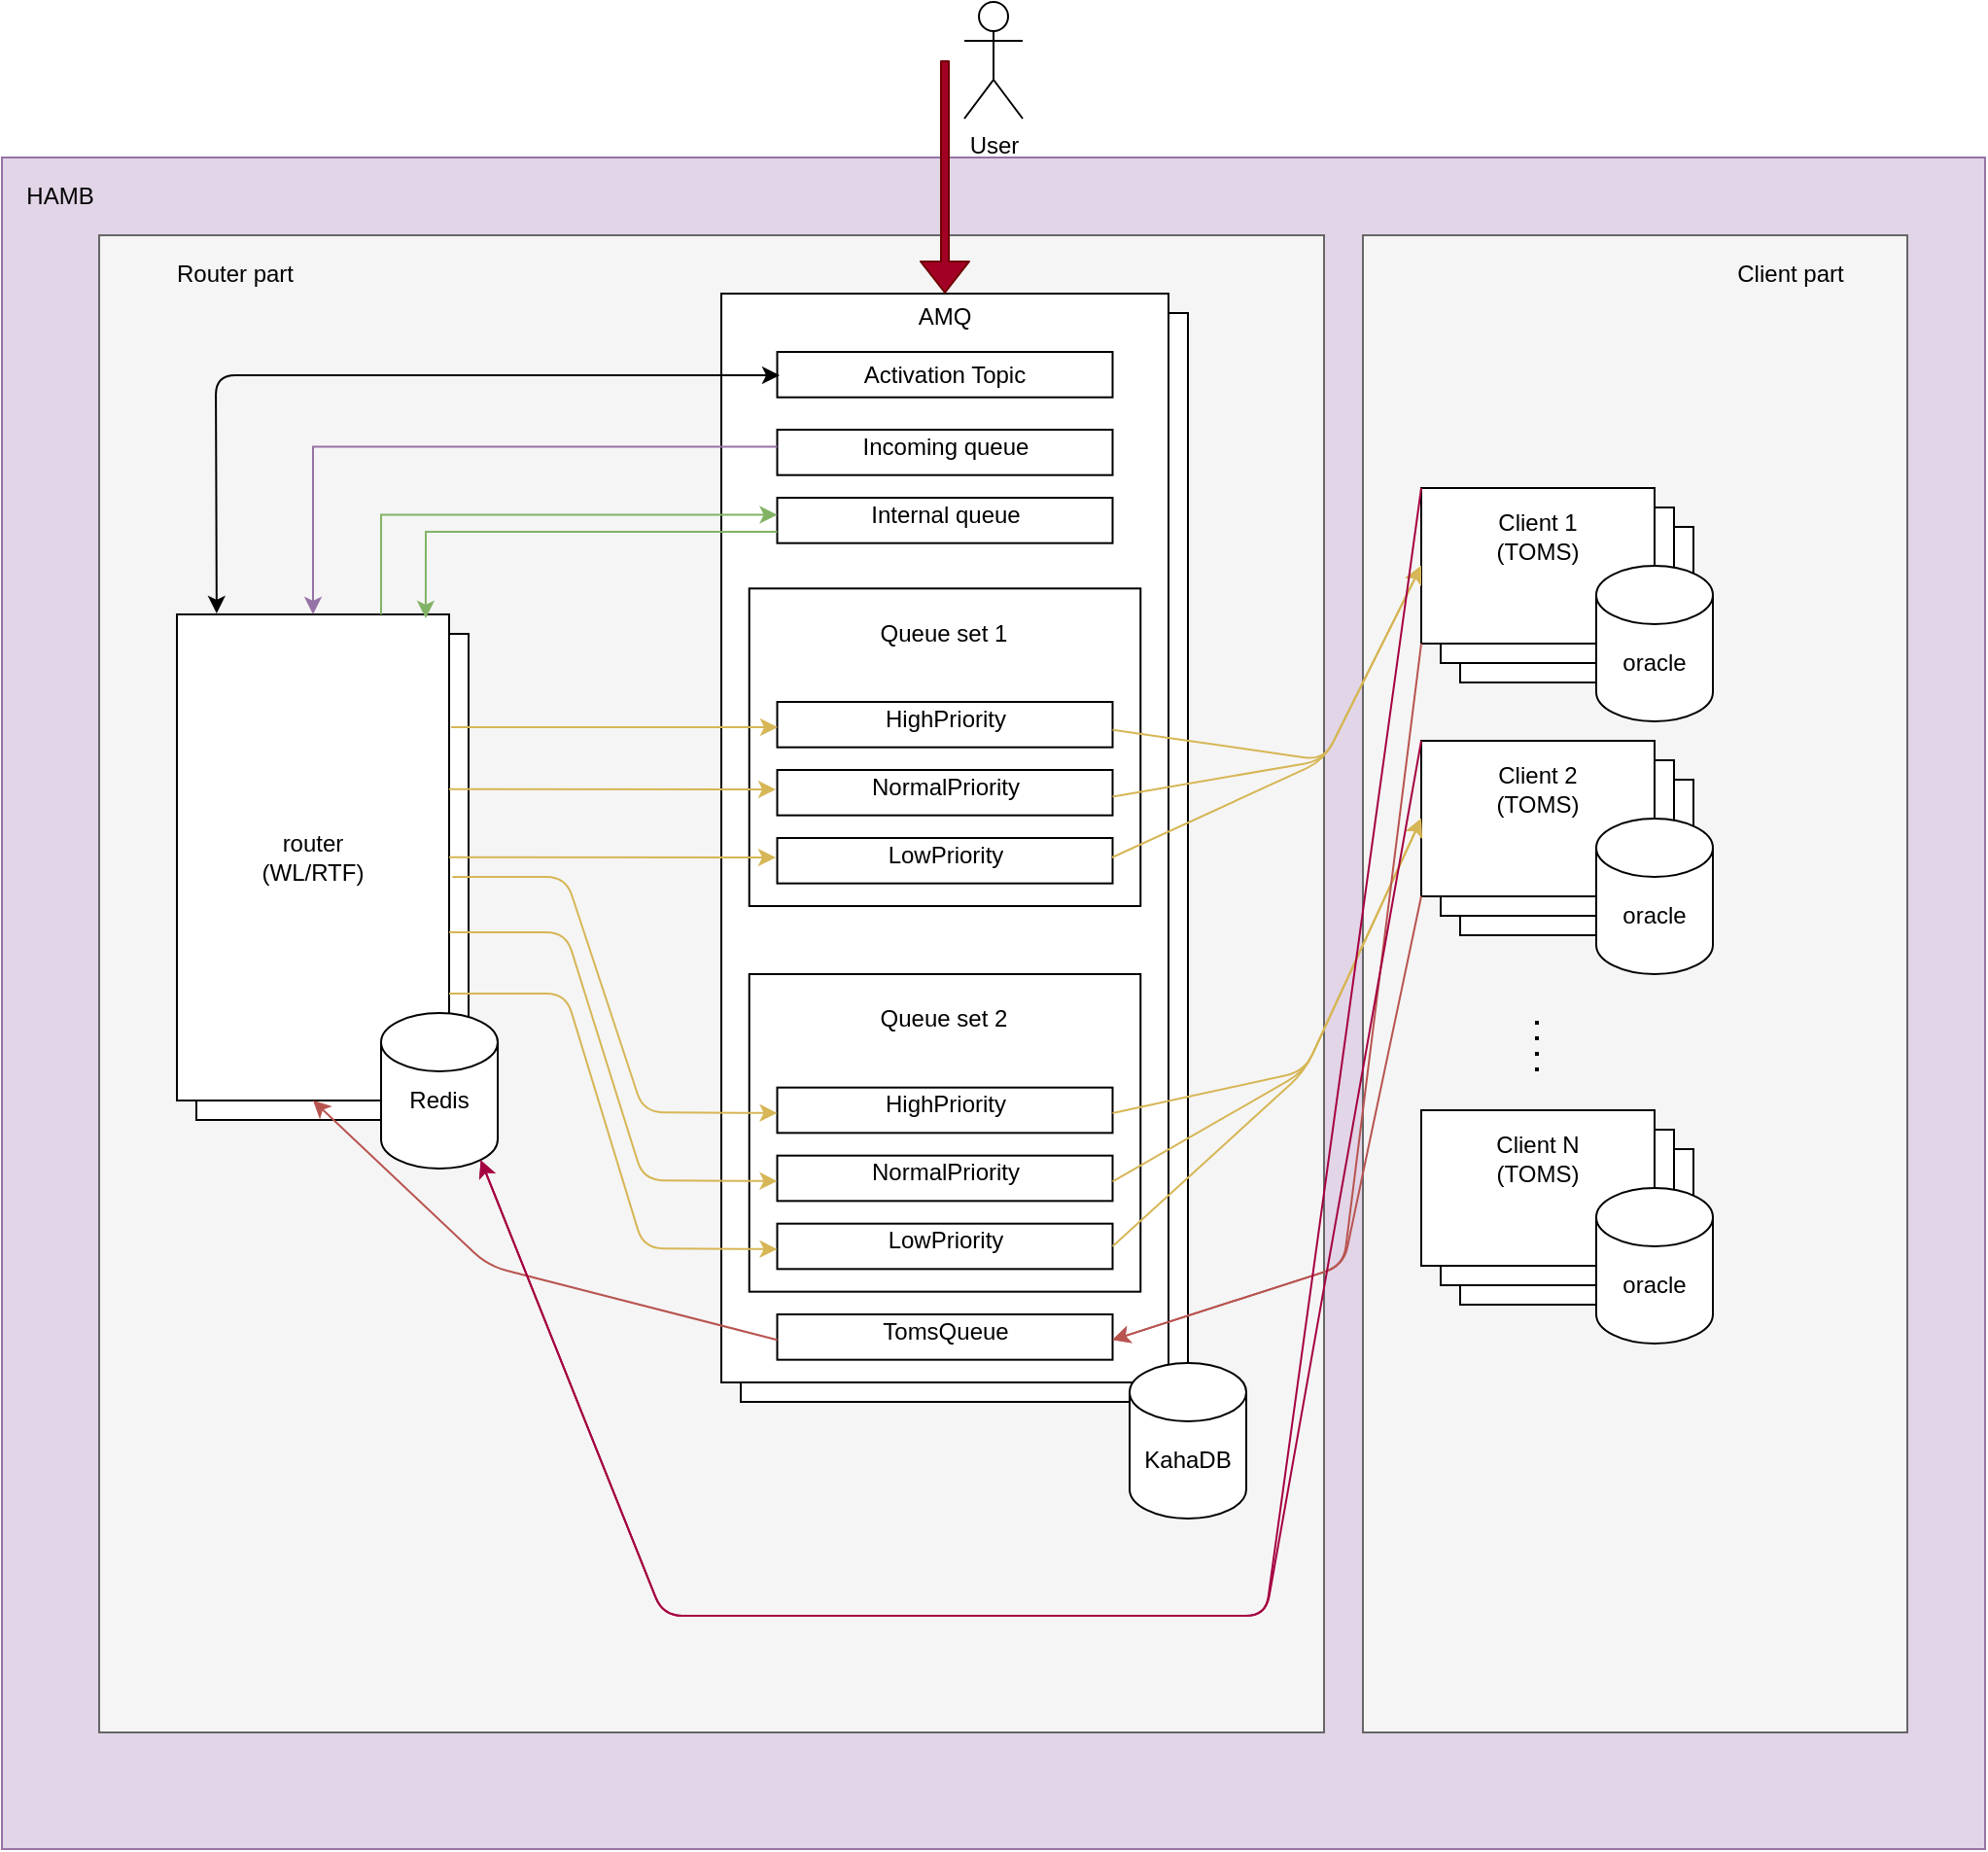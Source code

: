 <mxfile version="14.6.2" type="github">
  <diagram id="Q_fjoBFaL5rdG_AZnMPl" name="Page-1">
    <mxGraphModel dx="3302" dy="2035" grid="1" gridSize="10" guides="1" tooltips="1" connect="1" arrows="1" fold="1" page="1" pageScale="1" pageWidth="850" pageHeight="1100" math="0" shadow="0">
      <root>
        <mxCell id="0" />
        <mxCell id="1" parent="0" />
        <mxCell id="MbN7ViTrVdvOSA4xIN7R-123" value="" style="rounded=0;whiteSpace=wrap;html=1;fillColor=#e1d5e7;strokeColor=#9673a6;" vertex="1" parent="1">
          <mxGeometry x="-50" y="10" width="1020" height="870" as="geometry" />
        </mxCell>
        <mxCell id="MbN7ViTrVdvOSA4xIN7R-129" value="" style="rounded=0;whiteSpace=wrap;html=1;fillColor=#f5f5f5;strokeColor=#666666;fontColor=#333333;" vertex="1" parent="1">
          <mxGeometry x="650" y="50" width="280" height="770" as="geometry" />
        </mxCell>
        <mxCell id="MbN7ViTrVdvOSA4xIN7R-127" value="" style="rounded=0;whiteSpace=wrap;html=1;fillColor=#f5f5f5;strokeColor=#666666;fontColor=#333333;" vertex="1" parent="1">
          <mxGeometry y="50" width="630" height="770" as="geometry" />
        </mxCell>
        <mxCell id="MbN7ViTrVdvOSA4xIN7R-80" value="" style="rounded=0;whiteSpace=wrap;html=1;" vertex="1" parent="1">
          <mxGeometry x="50" y="255" width="140" height="250" as="geometry" />
        </mxCell>
        <mxCell id="MbN7ViTrVdvOSA4xIN7R-52" value="" style="group;fillColor=#a20025;strokeColor=#6F0000;fontColor=#ffffff;" vertex="1" connectable="0" parent="1">
          <mxGeometry x="330" y="90" width="230" height="560" as="geometry" />
        </mxCell>
        <mxCell id="MbN7ViTrVdvOSA4xIN7R-53" value="" style="rounded=0;whiteSpace=wrap;html=1;" vertex="1" parent="MbN7ViTrVdvOSA4xIN7R-52">
          <mxGeometry width="230" height="560" as="geometry" />
        </mxCell>
        <mxCell id="MbN7ViTrVdvOSA4xIN7R-54" value="" style="rounded=0;whiteSpace=wrap;html=1;" vertex="1" parent="MbN7ViTrVdvOSA4xIN7R-52">
          <mxGeometry x="14.375" y="350" width="201.25" height="163.333" as="geometry" />
        </mxCell>
        <mxCell id="MbN7ViTrVdvOSA4xIN7R-55" value="AMQ" style="text;html=1;strokeColor=none;fillColor=none;align=center;verticalAlign=middle;whiteSpace=wrap;rounded=0;" vertex="1" parent="MbN7ViTrVdvOSA4xIN7R-52">
          <mxGeometry x="86.25" y="20.003" width="57.5" height="23.333" as="geometry" />
        </mxCell>
        <mxCell id="MbN7ViTrVdvOSA4xIN7R-56" value="" style="rounded=0;whiteSpace=wrap;html=1;" vertex="1" parent="MbN7ViTrVdvOSA4xIN7R-52">
          <mxGeometry x="28.75" y="408.333" width="172.5" height="23.333" as="geometry" />
        </mxCell>
        <mxCell id="MbN7ViTrVdvOSA4xIN7R-57" value="HighPriority" style="text;html=1;strokeColor=none;fillColor=none;align=center;verticalAlign=middle;whiteSpace=wrap;rounded=0;" vertex="1" parent="MbN7ViTrVdvOSA4xIN7R-52">
          <mxGeometry x="28.75" y="408.333" width="172.5" height="17.5" as="geometry" />
        </mxCell>
        <mxCell id="MbN7ViTrVdvOSA4xIN7R-58" value="&lt;span style=&quot;color: rgba(0 , 0 , 0 , 0) ; font-family: monospace ; font-size: 0px&quot;&gt;%3CmxGraphModel%3E%3Croot%3E%3CmxCell%20id%3D%220%22%2F%3E%3CmxCell%20id%3D%221%22%20parent%3D%220%22%2F%3E%3CmxCell%20id%3D%222%22%20value%3D%22%22%20style%3D%22rounded%3D0%3BwhiteSpace%3Dwrap%3Bhtml%3D1%3B%22%20vertex%3D%221%22%20parent%3D%221%22%3E%3CmxGeometry%20x%3D%22530%22%20y%3D%22550%22%20width%3D%22120%22%20height%3D%2220%22%20as%3D%22geometry%22%2F%3E%3C%2FmxCell%3E%3CmxCell%20id%3D%223%22%20value%3D%22HighPriority%22%20style%3D%22text%3Bhtml%3D1%3BstrokeColor%3Dnone%3BfillColor%3Dnone%3Balign%3Dcenter%3BverticalAlign%3Dmiddle%3BwhiteSpace%3Dwrap%3Brounded%3D0%3B%22%20vertex%3D%221%22%20parent%3D%221%22%3E%3CmxGeometry%20x%3D%22530%22%20y%3D%22550%22%20width%3D%22120%22%20height%3D%2215%22%20as%3D%22geometry%22%2F%3E%3C%2FmxCell%3E%3C%2Froot%3E%3C%2FmxGraphModel%3E&lt;/span&gt;" style="rounded=0;whiteSpace=wrap;html=1;" vertex="1" parent="MbN7ViTrVdvOSA4xIN7R-52">
          <mxGeometry x="28.75" y="443.333" width="172.5" height="23.333" as="geometry" />
        </mxCell>
        <mxCell id="MbN7ViTrVdvOSA4xIN7R-59" value="NormalPriority" style="text;html=1;strokeColor=none;fillColor=none;align=center;verticalAlign=middle;whiteSpace=wrap;rounded=0;" vertex="1" parent="MbN7ViTrVdvOSA4xIN7R-52">
          <mxGeometry x="28.75" y="443.333" width="172.5" height="17.5" as="geometry" />
        </mxCell>
        <mxCell id="MbN7ViTrVdvOSA4xIN7R-60" value="&lt;span style=&quot;color: rgba(0 , 0 , 0 , 0) ; font-family: monospace ; font-size: 0px&quot;&gt;%3CmxGraphModel%3E%3Croot%3E%3CmxCell%20id%3D%220%22%2F%3E%3CmxCell%20id%3D%221%22%20parent%3D%220%22%2F%3E%3CmxCell%20id%3D%222%22%20value%3D%22%22%20style%3D%22rounded%3D0%3BwhiteSpace%3Dwrap%3Bhtml%3D1%3B%22%20vertex%3D%221%22%20parent%3D%221%22%3E%3CmxGeometry%20x%3D%22530%22%20y%3D%22550%22%20width%3D%22120%22%20height%3D%2220%22%20as%3D%22geometry%22%2F%3E%3C%2FmxCell%3E%3CmxCell%20id%3D%223%22%20value%3D%22HighPriority%22%20style%3D%22text%3Bhtml%3D1%3BstrokeColor%3Dnone%3BfillColor%3Dnone%3Balign%3Dcenter%3BverticalAlign%3Dmiddle%3BwhiteSpace%3Dwrap%3Brounded%3D0%3B%22%20vertex%3D%221%22%20parent%3D%221%22%3E%3CmxGeometry%20x%3D%22530%22%20y%3D%22550%22%20width%3D%22120%22%20height%3D%2215%22%20as%3D%22geometry%22%2F%3E%3C%2FmxCell%3E%3C%2Froot%3E%3C%2FmxGraphModel%3E&lt;/span&gt;" style="rounded=0;whiteSpace=wrap;html=1;" vertex="1" parent="MbN7ViTrVdvOSA4xIN7R-52">
          <mxGeometry x="28.75" y="478.333" width="172.5" height="23.333" as="geometry" />
        </mxCell>
        <mxCell id="MbN7ViTrVdvOSA4xIN7R-61" value="LowPriority" style="text;html=1;strokeColor=none;fillColor=none;align=center;verticalAlign=middle;whiteSpace=wrap;rounded=0;" vertex="1" parent="MbN7ViTrVdvOSA4xIN7R-52">
          <mxGeometry x="28.75" y="478.333" width="172.5" height="17.5" as="geometry" />
        </mxCell>
        <mxCell id="MbN7ViTrVdvOSA4xIN7R-62" value="Queue set 1" style="text;html=1;strokeColor=none;fillColor=none;align=center;verticalAlign=middle;whiteSpace=wrap;rounded=0;" vertex="1" parent="MbN7ViTrVdvOSA4xIN7R-52">
          <mxGeometry x="50.312" y="361.667" width="129.375" height="23.333" as="geometry" />
        </mxCell>
        <mxCell id="MbN7ViTrVdvOSA4xIN7R-63" value="" style="rounded=0;whiteSpace=wrap;html=1;" vertex="1" parent="MbN7ViTrVdvOSA4xIN7R-52">
          <mxGeometry x="14.375" y="151.667" width="201.25" height="163.333" as="geometry" />
        </mxCell>
        <mxCell id="MbN7ViTrVdvOSA4xIN7R-64" value="" style="rounded=0;whiteSpace=wrap;html=1;" vertex="1" parent="MbN7ViTrVdvOSA4xIN7R-52">
          <mxGeometry x="28.75" y="210" width="172.5" height="23.333" as="geometry" />
        </mxCell>
        <mxCell id="MbN7ViTrVdvOSA4xIN7R-65" value="HighPriority" style="text;html=1;strokeColor=none;fillColor=none;align=center;verticalAlign=middle;whiteSpace=wrap;rounded=0;" vertex="1" parent="MbN7ViTrVdvOSA4xIN7R-52">
          <mxGeometry x="28.75" y="210" width="172.5" height="17.5" as="geometry" />
        </mxCell>
        <mxCell id="MbN7ViTrVdvOSA4xIN7R-66" value="&lt;span style=&quot;color: rgba(0 , 0 , 0 , 0) ; font-family: monospace ; font-size: 0px&quot;&gt;%3CmxGraphModel%3E%3Croot%3E%3CmxCell%20id%3D%220%22%2F%3E%3CmxCell%20id%3D%221%22%20parent%3D%220%22%2F%3E%3CmxCell%20id%3D%222%22%20value%3D%22%22%20style%3D%22rounded%3D0%3BwhiteSpace%3Dwrap%3Bhtml%3D1%3B%22%20vertex%3D%221%22%20parent%3D%221%22%3E%3CmxGeometry%20x%3D%22530%22%20y%3D%22550%22%20width%3D%22120%22%20height%3D%2220%22%20as%3D%22geometry%22%2F%3E%3C%2FmxCell%3E%3CmxCell%20id%3D%223%22%20value%3D%22HighPriority%22%20style%3D%22text%3Bhtml%3D1%3BstrokeColor%3Dnone%3BfillColor%3Dnone%3Balign%3Dcenter%3BverticalAlign%3Dmiddle%3BwhiteSpace%3Dwrap%3Brounded%3D0%3B%22%20vertex%3D%221%22%20parent%3D%221%22%3E%3CmxGeometry%20x%3D%22530%22%20y%3D%22550%22%20width%3D%22120%22%20height%3D%2215%22%20as%3D%22geometry%22%2F%3E%3C%2FmxCell%3E%3C%2Froot%3E%3C%2FmxGraphModel%3E&lt;/span&gt;" style="rounded=0;whiteSpace=wrap;html=1;" vertex="1" parent="MbN7ViTrVdvOSA4xIN7R-52">
          <mxGeometry x="28.75" y="245.0" width="172.5" height="23.333" as="geometry" />
        </mxCell>
        <mxCell id="MbN7ViTrVdvOSA4xIN7R-67" value="NormalPriority" style="text;html=1;strokeColor=none;fillColor=none;align=center;verticalAlign=middle;whiteSpace=wrap;rounded=0;" vertex="1" parent="MbN7ViTrVdvOSA4xIN7R-52">
          <mxGeometry x="28.75" y="245.0" width="172.5" height="17.5" as="geometry" />
        </mxCell>
        <mxCell id="MbN7ViTrVdvOSA4xIN7R-68" value="&lt;span style=&quot;color: rgba(0 , 0 , 0 , 0) ; font-family: monospace ; font-size: 0px&quot;&gt;%3CmxGraphModel%3E%3Croot%3E%3CmxCell%20id%3D%220%22%2F%3E%3CmxCell%20id%3D%221%22%20parent%3D%220%22%2F%3E%3CmxCell%20id%3D%222%22%20value%3D%22%22%20style%3D%22rounded%3D0%3BwhiteSpace%3Dwrap%3Bhtml%3D1%3B%22%20vertex%3D%221%22%20parent%3D%221%22%3E%3CmxGeometry%20x%3D%22530%22%20y%3D%22550%22%20width%3D%22120%22%20height%3D%2220%22%20as%3D%22geometry%22%2F%3E%3C%2FmxCell%3E%3CmxCell%20id%3D%223%22%20value%3D%22HighPriority%22%20style%3D%22text%3Bhtml%3D1%3BstrokeColor%3Dnone%3BfillColor%3Dnone%3Balign%3Dcenter%3BverticalAlign%3Dmiddle%3BwhiteSpace%3Dwrap%3Brounded%3D0%3B%22%20vertex%3D%221%22%20parent%3D%221%22%3E%3CmxGeometry%20x%3D%22530%22%20y%3D%22550%22%20width%3D%22120%22%20height%3D%2215%22%20as%3D%22geometry%22%2F%3E%3C%2FmxCell%3E%3C%2Froot%3E%3C%2FmxGraphModel%3E&lt;/span&gt;" style="rounded=0;whiteSpace=wrap;html=1;" vertex="1" parent="MbN7ViTrVdvOSA4xIN7R-52">
          <mxGeometry x="28.75" y="280" width="172.5" height="23.333" as="geometry" />
        </mxCell>
        <mxCell id="MbN7ViTrVdvOSA4xIN7R-69" value="LowPriority" style="text;html=1;strokeColor=none;fillColor=none;align=center;verticalAlign=middle;whiteSpace=wrap;rounded=0;" vertex="1" parent="MbN7ViTrVdvOSA4xIN7R-52">
          <mxGeometry x="28.75" y="280" width="172.5" height="17.5" as="geometry" />
        </mxCell>
        <mxCell id="MbN7ViTrVdvOSA4xIN7R-70" value="Queue set 2" style="text;html=1;strokeColor=none;fillColor=none;align=center;verticalAlign=middle;whiteSpace=wrap;rounded=0;" vertex="1" parent="MbN7ViTrVdvOSA4xIN7R-52">
          <mxGeometry x="50.312" y="163.333" width="129.375" height="23.333" as="geometry" />
        </mxCell>
        <mxCell id="MbN7ViTrVdvOSA4xIN7R-71" value="&lt;span style=&quot;color: rgba(0 , 0 , 0 , 0) ; font-family: monospace ; font-size: 0px&quot;&gt;%3CmxGraphModel%3E%3Croot%3E%3CmxCell%20id%3D%220%22%2F%3E%3CmxCell%20id%3D%221%22%20parent%3D%220%22%2F%3E%3CmxCell%20id%3D%222%22%20value%3D%22%22%20style%3D%22rounded%3D0%3BwhiteSpace%3Dwrap%3Bhtml%3D1%3B%22%20vertex%3D%221%22%20parent%3D%221%22%3E%3CmxGeometry%20x%3D%22530%22%20y%3D%22550%22%20width%3D%22120%22%20height%3D%2220%22%20as%3D%22geometry%22%2F%3E%3C%2FmxCell%3E%3CmxCell%20id%3D%223%22%20value%3D%22HighPriority%22%20style%3D%22text%3Bhtml%3D1%3BstrokeColor%3Dnone%3BfillColor%3Dnone%3Balign%3Dcenter%3BverticalAlign%3Dmiddle%3BwhiteSpace%3Dwrap%3Brounded%3D0%3B%22%20vertex%3D%221%22%20parent%3D%221%22%3E%3CmxGeometry%20x%3D%22530%22%20y%3D%22550%22%20width%3D%22120%22%20height%3D%2215%22%20as%3D%22geometry%22%2F%3E%3C%2FmxCell%3E%3C%2Froot%3E%3C%2FmxGraphModel%3E&lt;/span&gt;" style="rounded=0;whiteSpace=wrap;html=1;" vertex="1" parent="MbN7ViTrVdvOSA4xIN7R-52">
          <mxGeometry x="28.75" y="525" width="172.5" height="23.333" as="geometry" />
        </mxCell>
        <mxCell id="MbN7ViTrVdvOSA4xIN7R-72" value="TomsQueue" style="text;html=1;strokeColor=none;fillColor=none;align=center;verticalAlign=middle;whiteSpace=wrap;rounded=0;" vertex="1" parent="MbN7ViTrVdvOSA4xIN7R-52">
          <mxGeometry x="28.75" y="525" width="172.5" height="17.5" as="geometry" />
        </mxCell>
        <mxCell id="MbN7ViTrVdvOSA4xIN7R-73" value="&lt;span style=&quot;color: rgba(0 , 0 , 0 , 0) ; font-family: monospace ; font-size: 0px&quot;&gt;%3CmxGraphModel%3E%3Croot%3E%3CmxCell%20id%3D%220%22%2F%3E%3CmxCell%20id%3D%221%22%20parent%3D%220%22%2F%3E%3CmxCell%20id%3D%222%22%20value%3D%22%22%20style%3D%22rounded%3D0%3BwhiteSpace%3Dwrap%3Bhtml%3D1%3B%22%20vertex%3D%221%22%20parent%3D%221%22%3E%3CmxGeometry%20x%3D%22530%22%20y%3D%22550%22%20width%3D%22120%22%20height%3D%2220%22%20as%3D%22geometry%22%2F%3E%3C%2FmxCell%3E%3CmxCell%20id%3D%223%22%20value%3D%22HighPriority%22%20style%3D%22text%3Bhtml%3D1%3BstrokeColor%3Dnone%3BfillColor%3Dnone%3Balign%3Dcenter%3BverticalAlign%3Dmiddle%3BwhiteSpace%3Dwrap%3Brounded%3D0%3B%22%20vertex%3D%221%22%20parent%3D%221%22%3E%3CmxGeometry%20x%3D%22530%22%20y%3D%22550%22%20width%3D%22120%22%20height%3D%2215%22%20as%3D%22geometry%22%2F%3E%3C%2FmxCell%3E%3C%2Froot%3E%3C%2FmxGraphModel%3E&lt;/span&gt;" style="rounded=0;whiteSpace=wrap;html=1;" vertex="1" parent="MbN7ViTrVdvOSA4xIN7R-52">
          <mxGeometry x="28.75" y="58.333" width="172.5" height="23.333" as="geometry" />
        </mxCell>
        <mxCell id="MbN7ViTrVdvOSA4xIN7R-74" value="Incoming queue" style="text;html=1;strokeColor=none;fillColor=none;align=center;verticalAlign=middle;whiteSpace=wrap;rounded=0;" vertex="1" parent="MbN7ViTrVdvOSA4xIN7R-52">
          <mxGeometry x="28.75" y="58.333" width="172.5" height="17.5" as="geometry" />
        </mxCell>
        <mxCell id="MbN7ViTrVdvOSA4xIN7R-75" value="&lt;span style=&quot;color: rgba(0 , 0 , 0 , 0) ; font-family: monospace ; font-size: 0px&quot;&gt;%3CmxGraphModel%3E%3Croot%3E%3CmxCell%20id%3D%220%22%2F%3E%3CmxCell%20id%3D%221%22%20parent%3D%220%22%2F%3E%3CmxCell%20id%3D%222%22%20value%3D%22%22%20style%3D%22rounded%3D0%3BwhiteSpace%3Dwrap%3Bhtml%3D1%3B%22%20vertex%3D%221%22%20parent%3D%221%22%3E%3CmxGeometry%20x%3D%22530%22%20y%3D%22550%22%20width%3D%22120%22%20height%3D%2220%22%20as%3D%22geometry%22%2F%3E%3C%2FmxCell%3E%3CmxCell%20id%3D%223%22%20value%3D%22HighPriority%22%20style%3D%22text%3Bhtml%3D1%3BstrokeColor%3Dnone%3BfillColor%3Dnone%3Balign%3Dcenter%3BverticalAlign%3Dmiddle%3BwhiteSpace%3Dwrap%3Brounded%3D0%3B%22%20vertex%3D%221%22%20parent%3D%221%22%3E%3CmxGeometry%20x%3D%22530%22%20y%3D%22550%22%20width%3D%22120%22%20height%3D%2215%22%20as%3D%22geometry%22%2F%3E%3C%2FmxCell%3E%3C%2Froot%3E%3C%2FmxGraphModel%3E&lt;/span&gt;" style="rounded=0;whiteSpace=wrap;html=1;" vertex="1" parent="MbN7ViTrVdvOSA4xIN7R-52">
          <mxGeometry x="28.75" y="105" width="172.5" height="23.333" as="geometry" />
        </mxCell>
        <mxCell id="MbN7ViTrVdvOSA4xIN7R-76" value="Internal queue" style="text;html=1;strokeColor=none;fillColor=none;align=center;verticalAlign=middle;whiteSpace=wrap;rounded=0;" vertex="1" parent="MbN7ViTrVdvOSA4xIN7R-52">
          <mxGeometry x="28.75" y="105" width="172.5" height="17.5" as="geometry" />
        </mxCell>
        <mxCell id="MbN7ViTrVdvOSA4xIN7R-7" value="" style="rounded=0;whiteSpace=wrap;html=1;" vertex="1" parent="1">
          <mxGeometry x="40" y="245" width="140" height="250" as="geometry" />
        </mxCell>
        <mxCell id="MbN7ViTrVdvOSA4xIN7R-10" value="router &lt;br&gt;(WL/RTF)" style="text;html=1;strokeColor=none;fillColor=none;align=center;verticalAlign=middle;whiteSpace=wrap;rounded=0;" vertex="1" parent="1">
          <mxGeometry x="75" y="320" width="70" height="100" as="geometry" />
        </mxCell>
        <mxCell id="MbN7ViTrVdvOSA4xIN7R-13" value="" style="rounded=0;whiteSpace=wrap;html=1;" vertex="1" parent="1">
          <mxGeometry x="700" y="200" width="120" height="80" as="geometry" />
        </mxCell>
        <mxCell id="MbN7ViTrVdvOSA4xIN7R-12" value="" style="rounded=0;whiteSpace=wrap;html=1;" vertex="1" parent="1">
          <mxGeometry x="690" y="190" width="120" height="80" as="geometry" />
        </mxCell>
        <mxCell id="MbN7ViTrVdvOSA4xIN7R-8" value="" style="rounded=0;whiteSpace=wrap;html=1;" vertex="1" parent="1">
          <mxGeometry x="680" y="180" width="120" height="80" as="geometry" />
        </mxCell>
        <mxCell id="MbN7ViTrVdvOSA4xIN7R-11" value="Client 1 (TOMS)" style="text;html=1;strokeColor=none;fillColor=none;align=center;verticalAlign=middle;whiteSpace=wrap;rounded=0;" vertex="1" parent="1">
          <mxGeometry x="710" y="190" width="60" height="30" as="geometry" />
        </mxCell>
        <mxCell id="MbN7ViTrVdvOSA4xIN7R-14" value="" style="rounded=0;whiteSpace=wrap;html=1;" vertex="1" parent="1">
          <mxGeometry x="700" y="330" width="120" height="80" as="geometry" />
        </mxCell>
        <mxCell id="MbN7ViTrVdvOSA4xIN7R-15" value="" style="rounded=0;whiteSpace=wrap;html=1;" vertex="1" parent="1">
          <mxGeometry x="690" y="320" width="120" height="80" as="geometry" />
        </mxCell>
        <mxCell id="MbN7ViTrVdvOSA4xIN7R-16" value="" style="rounded=0;whiteSpace=wrap;html=1;" vertex="1" parent="1">
          <mxGeometry x="680" y="310" width="120" height="80" as="geometry" />
        </mxCell>
        <mxCell id="MbN7ViTrVdvOSA4xIN7R-17" value="Client 2&lt;br&gt;(TOMS)" style="text;html=1;strokeColor=none;fillColor=none;align=center;verticalAlign=middle;whiteSpace=wrap;rounded=0;" vertex="1" parent="1">
          <mxGeometry x="710" y="320" width="60" height="30" as="geometry" />
        </mxCell>
        <mxCell id="MbN7ViTrVdvOSA4xIN7R-18" value="" style="endArrow=none;dashed=1;html=1;dashPattern=1 3;strokeWidth=2;" edge="1" parent="1">
          <mxGeometry width="50" height="50" relative="1" as="geometry">
            <mxPoint x="739.5" y="480" as="sourcePoint" />
            <mxPoint x="739.5" y="450" as="targetPoint" />
          </mxGeometry>
        </mxCell>
        <mxCell id="MbN7ViTrVdvOSA4xIN7R-19" value="" style="rounded=0;whiteSpace=wrap;html=1;" vertex="1" parent="1">
          <mxGeometry x="700" y="520" width="120" height="80" as="geometry" />
        </mxCell>
        <mxCell id="MbN7ViTrVdvOSA4xIN7R-20" value="" style="rounded=0;whiteSpace=wrap;html=1;" vertex="1" parent="1">
          <mxGeometry x="690" y="510" width="120" height="80" as="geometry" />
        </mxCell>
        <mxCell id="MbN7ViTrVdvOSA4xIN7R-21" value="" style="rounded=0;whiteSpace=wrap;html=1;" vertex="1" parent="1">
          <mxGeometry x="680" y="500" width="120" height="80" as="geometry" />
        </mxCell>
        <mxCell id="MbN7ViTrVdvOSA4xIN7R-22" value="Client N&lt;br&gt;(TOMS)" style="text;html=1;strokeColor=none;fillColor=none;align=center;verticalAlign=middle;whiteSpace=wrap;rounded=0;" vertex="1" parent="1">
          <mxGeometry x="710" y="510" width="60" height="30" as="geometry" />
        </mxCell>
        <mxCell id="MbN7ViTrVdvOSA4xIN7R-51" value="" style="group;fillColor=#fff2cc;strokeColor=#d6b656;" vertex="1" connectable="0" parent="1">
          <mxGeometry x="320" y="80" width="230" height="560" as="geometry" />
        </mxCell>
        <mxCell id="MbN7ViTrVdvOSA4xIN7R-2" value="" style="rounded=0;whiteSpace=wrap;html=1;" vertex="1" parent="MbN7ViTrVdvOSA4xIN7R-51">
          <mxGeometry width="230" height="560" as="geometry" />
        </mxCell>
        <mxCell id="MbN7ViTrVdvOSA4xIN7R-33" value="" style="rounded=0;whiteSpace=wrap;html=1;" vertex="1" parent="MbN7ViTrVdvOSA4xIN7R-51">
          <mxGeometry x="14.375" y="350" width="201.25" height="163.333" as="geometry" />
        </mxCell>
        <mxCell id="MbN7ViTrVdvOSA4xIN7R-4" value="AMQ" style="text;html=1;strokeColor=none;fillColor=none;align=center;verticalAlign=middle;whiteSpace=wrap;rounded=0;" vertex="1" parent="MbN7ViTrVdvOSA4xIN7R-51">
          <mxGeometry x="86.25" y="0.003" width="57.5" height="23.333" as="geometry" />
        </mxCell>
        <mxCell id="MbN7ViTrVdvOSA4xIN7R-23" value="" style="rounded=0;whiteSpace=wrap;html=1;" vertex="1" parent="MbN7ViTrVdvOSA4xIN7R-51">
          <mxGeometry x="28.75" y="408.333" width="172.5" height="23.333" as="geometry" />
        </mxCell>
        <mxCell id="MbN7ViTrVdvOSA4xIN7R-24" value="HighPriority" style="text;html=1;strokeColor=none;fillColor=none;align=center;verticalAlign=middle;whiteSpace=wrap;rounded=0;" vertex="1" parent="MbN7ViTrVdvOSA4xIN7R-51">
          <mxGeometry x="28.75" y="408.333" width="172.5" height="17.5" as="geometry" />
        </mxCell>
        <mxCell id="MbN7ViTrVdvOSA4xIN7R-29" value="&lt;span style=&quot;color: rgba(0 , 0 , 0 , 0) ; font-family: monospace ; font-size: 0px&quot;&gt;%3CmxGraphModel%3E%3Croot%3E%3CmxCell%20id%3D%220%22%2F%3E%3CmxCell%20id%3D%221%22%20parent%3D%220%22%2F%3E%3CmxCell%20id%3D%222%22%20value%3D%22%22%20style%3D%22rounded%3D0%3BwhiteSpace%3Dwrap%3Bhtml%3D1%3B%22%20vertex%3D%221%22%20parent%3D%221%22%3E%3CmxGeometry%20x%3D%22530%22%20y%3D%22550%22%20width%3D%22120%22%20height%3D%2220%22%20as%3D%22geometry%22%2F%3E%3C%2FmxCell%3E%3CmxCell%20id%3D%223%22%20value%3D%22HighPriority%22%20style%3D%22text%3Bhtml%3D1%3BstrokeColor%3Dnone%3BfillColor%3Dnone%3Balign%3Dcenter%3BverticalAlign%3Dmiddle%3BwhiteSpace%3Dwrap%3Brounded%3D0%3B%22%20vertex%3D%221%22%20parent%3D%221%22%3E%3CmxGeometry%20x%3D%22530%22%20y%3D%22550%22%20width%3D%22120%22%20height%3D%2215%22%20as%3D%22geometry%22%2F%3E%3C%2FmxCell%3E%3C%2Froot%3E%3C%2FmxGraphModel%3E&lt;/span&gt;" style="rounded=0;whiteSpace=wrap;html=1;" vertex="1" parent="MbN7ViTrVdvOSA4xIN7R-51">
          <mxGeometry x="28.75" y="443.333" width="172.5" height="23.333" as="geometry" />
        </mxCell>
        <mxCell id="MbN7ViTrVdvOSA4xIN7R-30" value="NormalPriority" style="text;html=1;strokeColor=none;fillColor=none;align=center;verticalAlign=middle;whiteSpace=wrap;rounded=0;" vertex="1" parent="MbN7ViTrVdvOSA4xIN7R-51">
          <mxGeometry x="28.75" y="443.333" width="172.5" height="17.5" as="geometry" />
        </mxCell>
        <mxCell id="MbN7ViTrVdvOSA4xIN7R-31" value="&lt;span style=&quot;color: rgba(0 , 0 , 0 , 0) ; font-family: monospace ; font-size: 0px&quot;&gt;%3CmxGraphModel%3E%3Croot%3E%3CmxCell%20id%3D%220%22%2F%3E%3CmxCell%20id%3D%221%22%20parent%3D%220%22%2F%3E%3CmxCell%20id%3D%222%22%20value%3D%22%22%20style%3D%22rounded%3D0%3BwhiteSpace%3Dwrap%3Bhtml%3D1%3B%22%20vertex%3D%221%22%20parent%3D%221%22%3E%3CmxGeometry%20x%3D%22530%22%20y%3D%22550%22%20width%3D%22120%22%20height%3D%2220%22%20as%3D%22geometry%22%2F%3E%3C%2FmxCell%3E%3CmxCell%20id%3D%223%22%20value%3D%22HighPriority%22%20style%3D%22text%3Bhtml%3D1%3BstrokeColor%3Dnone%3BfillColor%3Dnone%3Balign%3Dcenter%3BverticalAlign%3Dmiddle%3BwhiteSpace%3Dwrap%3Brounded%3D0%3B%22%20vertex%3D%221%22%20parent%3D%221%22%3E%3CmxGeometry%20x%3D%22530%22%20y%3D%22550%22%20width%3D%22120%22%20height%3D%2215%22%20as%3D%22geometry%22%2F%3E%3C%2FmxCell%3E%3C%2Froot%3E%3C%2FmxGraphModel%3E&lt;/span&gt;" style="rounded=0;whiteSpace=wrap;html=1;" vertex="1" parent="MbN7ViTrVdvOSA4xIN7R-51">
          <mxGeometry x="28.75" y="478.333" width="172.5" height="23.333" as="geometry" />
        </mxCell>
        <mxCell id="MbN7ViTrVdvOSA4xIN7R-32" value="LowPriority" style="text;html=1;strokeColor=none;fillColor=none;align=center;verticalAlign=middle;whiteSpace=wrap;rounded=0;" vertex="1" parent="MbN7ViTrVdvOSA4xIN7R-51">
          <mxGeometry x="28.75" y="478.333" width="172.5" height="17.5" as="geometry" />
        </mxCell>
        <mxCell id="MbN7ViTrVdvOSA4xIN7R-35" value="Queue set 2" style="text;html=1;strokeColor=none;fillColor=none;align=center;verticalAlign=middle;whiteSpace=wrap;rounded=0;" vertex="1" parent="MbN7ViTrVdvOSA4xIN7R-51">
          <mxGeometry x="50.312" y="361.667" width="129.375" height="23.333" as="geometry" />
        </mxCell>
        <mxCell id="MbN7ViTrVdvOSA4xIN7R-36" value="" style="rounded=0;whiteSpace=wrap;html=1;" vertex="1" parent="MbN7ViTrVdvOSA4xIN7R-51">
          <mxGeometry x="14.375" y="151.667" width="201.25" height="163.333" as="geometry" />
        </mxCell>
        <mxCell id="MbN7ViTrVdvOSA4xIN7R-37" value="" style="rounded=0;whiteSpace=wrap;html=1;" vertex="1" parent="MbN7ViTrVdvOSA4xIN7R-51">
          <mxGeometry x="28.75" y="210" width="172.5" height="23.333" as="geometry" />
        </mxCell>
        <mxCell id="MbN7ViTrVdvOSA4xIN7R-38" value="HighPriority" style="text;html=1;strokeColor=none;fillColor=none;align=center;verticalAlign=middle;whiteSpace=wrap;rounded=0;" vertex="1" parent="MbN7ViTrVdvOSA4xIN7R-51">
          <mxGeometry x="28.75" y="210" width="172.5" height="17.5" as="geometry" />
        </mxCell>
        <mxCell id="MbN7ViTrVdvOSA4xIN7R-39" value="&lt;span style=&quot;color: rgba(0 , 0 , 0 , 0) ; font-family: monospace ; font-size: 0px&quot;&gt;%3CmxGraphModel%3E%3Croot%3E%3CmxCell%20id%3D%220%22%2F%3E%3CmxCell%20id%3D%221%22%20parent%3D%220%22%2F%3E%3CmxCell%20id%3D%222%22%20value%3D%22%22%20style%3D%22rounded%3D0%3BwhiteSpace%3Dwrap%3Bhtml%3D1%3B%22%20vertex%3D%221%22%20parent%3D%221%22%3E%3CmxGeometry%20x%3D%22530%22%20y%3D%22550%22%20width%3D%22120%22%20height%3D%2220%22%20as%3D%22geometry%22%2F%3E%3C%2FmxCell%3E%3CmxCell%20id%3D%223%22%20value%3D%22HighPriority%22%20style%3D%22text%3Bhtml%3D1%3BstrokeColor%3Dnone%3BfillColor%3Dnone%3Balign%3Dcenter%3BverticalAlign%3Dmiddle%3BwhiteSpace%3Dwrap%3Brounded%3D0%3B%22%20vertex%3D%221%22%20parent%3D%221%22%3E%3CmxGeometry%20x%3D%22530%22%20y%3D%22550%22%20width%3D%22120%22%20height%3D%2215%22%20as%3D%22geometry%22%2F%3E%3C%2FmxCell%3E%3C%2Froot%3E%3C%2FmxGraphModel%3E&lt;/span&gt;" style="rounded=0;whiteSpace=wrap;html=1;" vertex="1" parent="MbN7ViTrVdvOSA4xIN7R-51">
          <mxGeometry x="28.75" y="245.0" width="172.5" height="23.333" as="geometry" />
        </mxCell>
        <mxCell id="MbN7ViTrVdvOSA4xIN7R-40" value="NormalPriority" style="text;html=1;strokeColor=none;fillColor=none;align=center;verticalAlign=middle;whiteSpace=wrap;rounded=0;" vertex="1" parent="MbN7ViTrVdvOSA4xIN7R-51">
          <mxGeometry x="28.75" y="245.0" width="172.5" height="17.5" as="geometry" />
        </mxCell>
        <mxCell id="MbN7ViTrVdvOSA4xIN7R-41" value="&lt;span style=&quot;color: rgba(0 , 0 , 0 , 0) ; font-family: monospace ; font-size: 0px&quot;&gt;%3CmxGraphModel%3E%3Croot%3E%3CmxCell%20id%3D%220%22%2F%3E%3CmxCell%20id%3D%221%22%20parent%3D%220%22%2F%3E%3CmxCell%20id%3D%222%22%20value%3D%22%22%20style%3D%22rounded%3D0%3BwhiteSpace%3Dwrap%3Bhtml%3D1%3B%22%20vertex%3D%221%22%20parent%3D%221%22%3E%3CmxGeometry%20x%3D%22530%22%20y%3D%22550%22%20width%3D%22120%22%20height%3D%2220%22%20as%3D%22geometry%22%2F%3E%3C%2FmxCell%3E%3CmxCell%20id%3D%223%22%20value%3D%22HighPriority%22%20style%3D%22text%3Bhtml%3D1%3BstrokeColor%3Dnone%3BfillColor%3Dnone%3Balign%3Dcenter%3BverticalAlign%3Dmiddle%3BwhiteSpace%3Dwrap%3Brounded%3D0%3B%22%20vertex%3D%221%22%20parent%3D%221%22%3E%3CmxGeometry%20x%3D%22530%22%20y%3D%22550%22%20width%3D%22120%22%20height%3D%2215%22%20as%3D%22geometry%22%2F%3E%3C%2FmxCell%3E%3C%2Froot%3E%3C%2FmxGraphModel%3E&lt;/span&gt;" style="rounded=0;whiteSpace=wrap;html=1;" vertex="1" parent="MbN7ViTrVdvOSA4xIN7R-51">
          <mxGeometry x="28.75" y="280" width="172.5" height="23.333" as="geometry" />
        </mxCell>
        <mxCell id="MbN7ViTrVdvOSA4xIN7R-42" value="LowPriority" style="text;html=1;strokeColor=none;fillColor=none;align=center;verticalAlign=middle;whiteSpace=wrap;rounded=0;" vertex="1" parent="MbN7ViTrVdvOSA4xIN7R-51">
          <mxGeometry x="28.75" y="280" width="172.5" height="17.5" as="geometry" />
        </mxCell>
        <mxCell id="MbN7ViTrVdvOSA4xIN7R-43" value="Queue set 1" style="text;html=1;strokeColor=none;fillColor=none;align=center;verticalAlign=middle;whiteSpace=wrap;rounded=0;" vertex="1" parent="MbN7ViTrVdvOSA4xIN7R-51">
          <mxGeometry x="50.312" y="163.333" width="129.375" height="23.333" as="geometry" />
        </mxCell>
        <mxCell id="MbN7ViTrVdvOSA4xIN7R-46" value="&lt;span style=&quot;color: rgba(0 , 0 , 0 , 0) ; font-family: monospace ; font-size: 0px&quot;&gt;%3CmxGraphModel%3E%3Croot%3E%3CmxCell%20id%3D%220%22%2F%3E%3CmxCell%20id%3D%221%22%20parent%3D%220%22%2F%3E%3CmxCell%20id%3D%222%22%20value%3D%22%22%20style%3D%22rounded%3D0%3BwhiteSpace%3Dwrap%3Bhtml%3D1%3B%22%20vertex%3D%221%22%20parent%3D%221%22%3E%3CmxGeometry%20x%3D%22530%22%20y%3D%22550%22%20width%3D%22120%22%20height%3D%2220%22%20as%3D%22geometry%22%2F%3E%3C%2FmxCell%3E%3CmxCell%20id%3D%223%22%20value%3D%22HighPriority%22%20style%3D%22text%3Bhtml%3D1%3BstrokeColor%3Dnone%3BfillColor%3Dnone%3Balign%3Dcenter%3BverticalAlign%3Dmiddle%3BwhiteSpace%3Dwrap%3Brounded%3D0%3B%22%20vertex%3D%221%22%20parent%3D%221%22%3E%3CmxGeometry%20x%3D%22530%22%20y%3D%22550%22%20width%3D%22120%22%20height%3D%2215%22%20as%3D%22geometry%22%2F%3E%3C%2FmxCell%3E%3C%2Froot%3E%3C%2FmxGraphModel%3E&lt;/span&gt;" style="rounded=0;whiteSpace=wrap;html=1;" vertex="1" parent="MbN7ViTrVdvOSA4xIN7R-51">
          <mxGeometry x="28.75" y="525" width="172.5" height="23.333" as="geometry" />
        </mxCell>
        <mxCell id="MbN7ViTrVdvOSA4xIN7R-45" value="TomsQueue" style="text;html=1;strokeColor=none;fillColor=none;align=center;verticalAlign=middle;whiteSpace=wrap;rounded=0;" vertex="1" parent="MbN7ViTrVdvOSA4xIN7R-51">
          <mxGeometry x="28.75" y="525" width="172.5" height="17.5" as="geometry" />
        </mxCell>
        <mxCell id="MbN7ViTrVdvOSA4xIN7R-47" value="&lt;span style=&quot;color: rgba(0 , 0 , 0 , 0) ; font-family: monospace ; font-size: 0px&quot;&gt;%3CmxGraphModel%3E%3Croot%3E%3CmxCell%20id%3D%220%22%2F%3E%3CmxCell%20id%3D%221%22%20parent%3D%220%22%2F%3E%3CmxCell%20id%3D%222%22%20value%3D%22%22%20style%3D%22rounded%3D0%3BwhiteSpace%3Dwrap%3Bhtml%3D1%3B%22%20vertex%3D%221%22%20parent%3D%221%22%3E%3CmxGeometry%20x%3D%22530%22%20y%3D%22550%22%20width%3D%22120%22%20height%3D%2220%22%20as%3D%22geometry%22%2F%3E%3C%2FmxCell%3E%3CmxCell%20id%3D%223%22%20value%3D%22HighPriority%22%20style%3D%22text%3Bhtml%3D1%3BstrokeColor%3Dnone%3BfillColor%3Dnone%3Balign%3Dcenter%3BverticalAlign%3Dmiddle%3BwhiteSpace%3Dwrap%3Brounded%3D0%3B%22%20vertex%3D%221%22%20parent%3D%221%22%3E%3CmxGeometry%20x%3D%22530%22%20y%3D%22550%22%20width%3D%22120%22%20height%3D%2215%22%20as%3D%22geometry%22%2F%3E%3C%2FmxCell%3E%3C%2Froot%3E%3C%2FmxGraphModel%3E&lt;/span&gt;" style="rounded=0;whiteSpace=wrap;html=1;" vertex="1" parent="MbN7ViTrVdvOSA4xIN7R-51">
          <mxGeometry x="28.75" y="70.003" width="172.5" height="23.333" as="geometry" />
        </mxCell>
        <mxCell id="MbN7ViTrVdvOSA4xIN7R-48" value="Incoming queue" style="text;html=1;strokeColor=none;fillColor=none;align=center;verticalAlign=middle;whiteSpace=wrap;rounded=0;" vertex="1" parent="MbN7ViTrVdvOSA4xIN7R-51">
          <mxGeometry x="28.75" y="70.003" width="172.5" height="17.5" as="geometry" />
        </mxCell>
        <mxCell id="MbN7ViTrVdvOSA4xIN7R-49" value="&lt;span style=&quot;color: rgba(0 , 0 , 0 , 0) ; font-family: monospace ; font-size: 0px&quot;&gt;%3CmxGraphModel%3E%3Croot%3E%3CmxCell%20id%3D%220%22%2F%3E%3CmxCell%20id%3D%221%22%20parent%3D%220%22%2F%3E%3CmxCell%20id%3D%222%22%20value%3D%22%22%20style%3D%22rounded%3D0%3BwhiteSpace%3Dwrap%3Bhtml%3D1%3B%22%20vertex%3D%221%22%20parent%3D%221%22%3E%3CmxGeometry%20x%3D%22530%22%20y%3D%22550%22%20width%3D%22120%22%20height%3D%2220%22%20as%3D%22geometry%22%2F%3E%3C%2FmxCell%3E%3CmxCell%20id%3D%223%22%20value%3D%22HighPriority%22%20style%3D%22text%3Bhtml%3D1%3BstrokeColor%3Dnone%3BfillColor%3Dnone%3Balign%3Dcenter%3BverticalAlign%3Dmiddle%3BwhiteSpace%3Dwrap%3Brounded%3D0%3B%22%20vertex%3D%221%22%20parent%3D%221%22%3E%3CmxGeometry%20x%3D%22530%22%20y%3D%22550%22%20width%3D%22120%22%20height%3D%2215%22%20as%3D%22geometry%22%2F%3E%3C%2FmxCell%3E%3C%2Froot%3E%3C%2FmxGraphModel%3E&lt;/span&gt;" style="rounded=0;whiteSpace=wrap;html=1;" vertex="1" parent="MbN7ViTrVdvOSA4xIN7R-51">
          <mxGeometry x="28.75" y="105" width="172.5" height="23.333" as="geometry" />
        </mxCell>
        <mxCell id="MbN7ViTrVdvOSA4xIN7R-50" value="Internal queue" style="text;html=1;strokeColor=none;fillColor=none;align=center;verticalAlign=middle;whiteSpace=wrap;rounded=0;" vertex="1" parent="MbN7ViTrVdvOSA4xIN7R-51">
          <mxGeometry x="28.75" y="105" width="172.5" height="17.5" as="geometry" />
        </mxCell>
        <mxCell id="MbN7ViTrVdvOSA4xIN7R-113" value="" style="endArrow=classic;html=1;entryX=0;entryY=0.5;entryDx=0;entryDy=0;fillColor=#fff2cc;strokeColor=#d6b656;" edge="1" parent="MbN7ViTrVdvOSA4xIN7R-51" target="MbN7ViTrVdvOSA4xIN7R-16">
          <mxGeometry width="50" height="50" relative="1" as="geometry">
            <mxPoint x="201.25" y="456.67" as="sourcePoint" />
            <mxPoint x="251.25" y="406.67" as="targetPoint" />
            <Array as="points">
              <mxPoint x="300" y="400" />
            </Array>
          </mxGeometry>
        </mxCell>
        <mxCell id="MbN7ViTrVdvOSA4xIN7R-119" value="&lt;span style=&quot;color: rgba(0 , 0 , 0 , 0) ; font-family: monospace ; font-size: 0px&quot;&gt;%3CmxGraphModel%3E%3Croot%3E%3CmxCell%20id%3D%220%22%2F%3E%3CmxCell%20id%3D%221%22%20parent%3D%220%22%2F%3E%3CmxCell%20id%3D%222%22%20value%3D%22%22%20style%3D%22rounded%3D0%3BwhiteSpace%3Dwrap%3Bhtml%3D1%3B%22%20vertex%3D%221%22%20parent%3D%221%22%3E%3CmxGeometry%20x%3D%22530%22%20y%3D%22550%22%20width%3D%22120%22%20height%3D%2220%22%20as%3D%22geometry%22%2F%3E%3C%2FmxCell%3E%3CmxCell%20id%3D%223%22%20value%3D%22HighPriority%22%20style%3D%22text%3Bhtml%3D1%3BstrokeColor%3Dnone%3BfillColor%3Dnone%3Balign%3Dcenter%3BverticalAlign%3Dmiddle%3BwhiteSpace%3Dwrap%3Brounded%3D0%3B%22%20vertex%3D%221%22%20parent%3D%221%22%3E%3CmxGeometry%20x%3D%22530%22%20y%3D%22550%22%20width%3D%22120%22%20height%3D%2215%22%20as%3D%22geometry%22%2F%3E%3C%2FmxCell%3E%3C%2Froot%3E%3C%2FmxGraphModel%3E&lt;/span&gt;" style="rounded=0;whiteSpace=wrap;html=1;" vertex="1" parent="MbN7ViTrVdvOSA4xIN7R-51">
          <mxGeometry x="28.75" y="30.003" width="172.5" height="23.333" as="geometry" />
        </mxCell>
        <mxCell id="MbN7ViTrVdvOSA4xIN7R-120" value="Activation Topic" style="text;html=1;strokeColor=none;fillColor=none;align=center;verticalAlign=middle;whiteSpace=wrap;rounded=0;" vertex="1" parent="MbN7ViTrVdvOSA4xIN7R-51">
          <mxGeometry x="30" y="32" width="170" height="20" as="geometry" />
        </mxCell>
        <mxCell id="MbN7ViTrVdvOSA4xIN7R-77" value="" style="shape=cylinder3;whiteSpace=wrap;html=1;boundedLbl=1;backgroundOutline=1;size=15;" vertex="1" parent="1">
          <mxGeometry x="530" y="630" width="60" height="80" as="geometry" />
        </mxCell>
        <mxCell id="MbN7ViTrVdvOSA4xIN7R-78" value="KahaDB" style="text;html=1;strokeColor=none;fillColor=none;align=center;verticalAlign=middle;whiteSpace=wrap;rounded=0;" vertex="1" parent="1">
          <mxGeometry x="540" y="670" width="40" height="20" as="geometry" />
        </mxCell>
        <mxCell id="MbN7ViTrVdvOSA4xIN7R-81" value="" style="shape=cylinder3;whiteSpace=wrap;html=1;boundedLbl=1;backgroundOutline=1;size=15;" vertex="1" parent="1">
          <mxGeometry x="145" y="450" width="60" height="80" as="geometry" />
        </mxCell>
        <mxCell id="MbN7ViTrVdvOSA4xIN7R-82" value="Redis" style="text;html=1;strokeColor=none;fillColor=none;align=center;verticalAlign=middle;whiteSpace=wrap;rounded=0;" vertex="1" parent="1">
          <mxGeometry x="155" y="485" width="40" height="20" as="geometry" />
        </mxCell>
        <mxCell id="MbN7ViTrVdvOSA4xIN7R-83" value="" style="shape=cylinder3;whiteSpace=wrap;html=1;boundedLbl=1;backgroundOutline=1;size=15;" vertex="1" parent="1">
          <mxGeometry x="770" y="540" width="60" height="80" as="geometry" />
        </mxCell>
        <mxCell id="MbN7ViTrVdvOSA4xIN7R-84" value="" style="shape=cylinder3;whiteSpace=wrap;html=1;boundedLbl=1;backgroundOutline=1;size=15;" vertex="1" parent="1">
          <mxGeometry x="770" y="350" width="60" height="80" as="geometry" />
        </mxCell>
        <mxCell id="MbN7ViTrVdvOSA4xIN7R-85" value="" style="shape=cylinder3;whiteSpace=wrap;html=1;boundedLbl=1;backgroundOutline=1;size=15;" vertex="1" parent="1">
          <mxGeometry x="770" y="220" width="60" height="80" as="geometry" />
        </mxCell>
        <mxCell id="MbN7ViTrVdvOSA4xIN7R-86" value="oracle" style="text;html=1;strokeColor=none;fillColor=none;align=center;verticalAlign=middle;whiteSpace=wrap;rounded=0;" vertex="1" parent="1">
          <mxGeometry x="780" y="260" width="40" height="20" as="geometry" />
        </mxCell>
        <mxCell id="MbN7ViTrVdvOSA4xIN7R-87" value="oracle" style="text;html=1;strokeColor=none;fillColor=none;align=center;verticalAlign=middle;whiteSpace=wrap;rounded=0;" vertex="1" parent="1">
          <mxGeometry x="780" y="390" width="40" height="20" as="geometry" />
        </mxCell>
        <mxCell id="MbN7ViTrVdvOSA4xIN7R-88" value="oracle" style="text;html=1;strokeColor=none;fillColor=none;align=center;verticalAlign=middle;whiteSpace=wrap;rounded=0;" vertex="1" parent="1">
          <mxGeometry x="780" y="580" width="40" height="20" as="geometry" />
        </mxCell>
        <mxCell id="MbN7ViTrVdvOSA4xIN7R-89" value="User" style="shape=umlActor;verticalLabelPosition=bottom;verticalAlign=top;html=1;outlineConnect=0;" vertex="1" parent="1">
          <mxGeometry x="445" y="-70" width="30" height="60" as="geometry" />
        </mxCell>
        <mxCell id="MbN7ViTrVdvOSA4xIN7R-90" value="" style="shape=flexArrow;endArrow=classic;html=1;entryX=0.5;entryY=0;entryDx=0;entryDy=0;width=4;endSize=5;fillColor=#a20025;strokeColor=#6F0000;" edge="1" parent="1" target="MbN7ViTrVdvOSA4xIN7R-2">
          <mxGeometry width="50" height="50" relative="1" as="geometry">
            <mxPoint x="435" y="-40" as="sourcePoint" />
            <mxPoint x="442" y="80" as="targetPoint" />
          </mxGeometry>
        </mxCell>
        <mxCell id="MbN7ViTrVdvOSA4xIN7R-94" value="" style="edgeStyle=orthogonalEdgeStyle;rounded=0;orthogonalLoop=1;jettySize=auto;html=1;entryX=0.5;entryY=0;entryDx=0;entryDy=0;fillColor=#e1d5e7;strokeColor=#9673a6;" edge="1" parent="1" source="MbN7ViTrVdvOSA4xIN7R-48" target="MbN7ViTrVdvOSA4xIN7R-7">
          <mxGeometry relative="1" as="geometry">
            <mxPoint x="110" y="240" as="targetPoint" />
          </mxGeometry>
        </mxCell>
        <mxCell id="MbN7ViTrVdvOSA4xIN7R-96" style="edgeStyle=orthogonalEdgeStyle;rounded=0;orthogonalLoop=1;jettySize=auto;html=1;exitX=0.75;exitY=0;exitDx=0;exitDy=0;entryX=0;entryY=0.5;entryDx=0;entryDy=0;fillColor=#d5e8d4;strokeColor=#82b366;" edge="1" parent="1" source="MbN7ViTrVdvOSA4xIN7R-7" target="MbN7ViTrVdvOSA4xIN7R-50">
          <mxGeometry relative="1" as="geometry" />
        </mxCell>
        <mxCell id="MbN7ViTrVdvOSA4xIN7R-97" style="edgeStyle=orthogonalEdgeStyle;rounded=0;orthogonalLoop=1;jettySize=auto;html=1;exitX=0;exitY=1;exitDx=0;exitDy=0;entryX=0.914;entryY=0.008;entryDx=0;entryDy=0;entryPerimeter=0;fillColor=#d5e8d4;strokeColor=#82b366;" edge="1" parent="1" source="MbN7ViTrVdvOSA4xIN7R-50" target="MbN7ViTrVdvOSA4xIN7R-7">
          <mxGeometry relative="1" as="geometry">
            <Array as="points">
              <mxPoint x="168" y="203" />
            </Array>
          </mxGeometry>
        </mxCell>
        <mxCell id="MbN7ViTrVdvOSA4xIN7R-99" value="" style="endArrow=classic;html=1;fillColor=#fff2cc;strokeColor=#d6b656;" edge="1" parent="1">
          <mxGeometry width="50" height="50" relative="1" as="geometry">
            <mxPoint x="181" y="303" as="sourcePoint" />
            <mxPoint x="349" y="303" as="targetPoint" />
            <Array as="points">
              <mxPoint x="320" y="303" />
            </Array>
          </mxGeometry>
        </mxCell>
        <mxCell id="MbN7ViTrVdvOSA4xIN7R-102" value="" style="endArrow=classic;html=1;entryX=0;entryY=0.75;entryDx=0;entryDy=0;exitX=1.012;exitY=0.54;exitDx=0;exitDy=0;exitPerimeter=0;fillColor=#fff2cc;strokeColor=#d6b656;" edge="1" parent="1" source="MbN7ViTrVdvOSA4xIN7R-7" target="MbN7ViTrVdvOSA4xIN7R-24">
          <mxGeometry width="50" height="50" relative="1" as="geometry">
            <mxPoint x="350" y="420" as="sourcePoint" />
            <mxPoint x="400" y="370" as="targetPoint" />
            <Array as="points">
              <mxPoint x="240" y="380" />
              <mxPoint x="280" y="501" />
            </Array>
          </mxGeometry>
        </mxCell>
        <mxCell id="MbN7ViTrVdvOSA4xIN7R-103" value="" style="endArrow=classic;html=1;entryX=0;entryY=0.75;entryDx=0;entryDy=0;fillColor=#fff2cc;strokeColor=#d6b656;" edge="1" parent="1" target="MbN7ViTrVdvOSA4xIN7R-30">
          <mxGeometry width="50" height="50" relative="1" as="geometry">
            <mxPoint x="180" y="408.54" as="sourcePoint" />
            <mxPoint x="348.75" y="539.998" as="targetPoint" />
            <Array as="points">
              <mxPoint x="240" y="408.54" />
              <mxPoint x="280" y="536" />
            </Array>
          </mxGeometry>
        </mxCell>
        <mxCell id="MbN7ViTrVdvOSA4xIN7R-104" value="" style="endArrow=classic;html=1;entryX=0;entryY=0.75;entryDx=0;entryDy=0;fillColor=#fff2cc;strokeColor=#d6b656;" edge="1" parent="1">
          <mxGeometry width="50" height="50" relative="1" as="geometry">
            <mxPoint x="180" y="440" as="sourcePoint" />
            <mxPoint x="348.75" y="571.458" as="targetPoint" />
            <Array as="points">
              <mxPoint x="240" y="440" />
              <mxPoint x="280" y="571" />
            </Array>
          </mxGeometry>
        </mxCell>
        <mxCell id="MbN7ViTrVdvOSA4xIN7R-105" value="" style="endArrow=classic;html=1;fillColor=#fff2cc;strokeColor=#d6b656;" edge="1" parent="1">
          <mxGeometry width="50" height="50" relative="1" as="geometry">
            <mxPoint x="180" y="334.83" as="sourcePoint" />
            <mxPoint x="348" y="335" as="targetPoint" />
          </mxGeometry>
        </mxCell>
        <mxCell id="MbN7ViTrVdvOSA4xIN7R-106" value="" style="endArrow=classic;html=1;fillColor=#fff2cc;strokeColor=#d6b656;" edge="1" parent="1">
          <mxGeometry width="50" height="50" relative="1" as="geometry">
            <mxPoint x="180" y="369.83" as="sourcePoint" />
            <mxPoint x="348" y="370" as="targetPoint" />
          </mxGeometry>
        </mxCell>
        <mxCell id="MbN7ViTrVdvOSA4xIN7R-107" value="" style="endArrow=classic;html=1;fillColor=#fff2cc;strokeColor=#d6b656;" edge="1" parent="1">
          <mxGeometry width="50" height="50" relative="1" as="geometry">
            <mxPoint x="521" y="370" as="sourcePoint" />
            <mxPoint x="680" y="220" as="targetPoint" />
            <Array as="points">
              <mxPoint x="630" y="320" />
            </Array>
          </mxGeometry>
        </mxCell>
        <mxCell id="MbN7ViTrVdvOSA4xIN7R-109" value="" style="endArrow=classic;html=1;exitX=1;exitY=0.5;exitDx=0;exitDy=0;fillColor=#fff2cc;strokeColor=#d6b656;" edge="1" parent="1">
          <mxGeometry width="50" height="50" relative="1" as="geometry">
            <mxPoint x="521.25" y="338.75" as="sourcePoint" />
            <mxPoint x="680" y="220" as="targetPoint" />
            <Array as="points">
              <mxPoint x="630" y="320" />
            </Array>
          </mxGeometry>
        </mxCell>
        <mxCell id="MbN7ViTrVdvOSA4xIN7R-110" value="" style="endArrow=classic;html=1;exitX=1;exitY=0.5;exitDx=0;exitDy=0;entryX=0;entryY=0.5;entryDx=0;entryDy=0;fillColor=#fff2cc;strokeColor=#d6b656;" edge="1" parent="1" target="MbN7ViTrVdvOSA4xIN7R-8">
          <mxGeometry width="50" height="50" relative="1" as="geometry">
            <mxPoint x="521.25" y="304.38" as="sourcePoint" />
            <mxPoint x="679" y="193" as="targetPoint" />
            <Array as="points">
              <mxPoint x="630" y="320" />
            </Array>
          </mxGeometry>
        </mxCell>
        <mxCell id="MbN7ViTrVdvOSA4xIN7R-112" value="" style="endArrow=classic;html=1;exitX=1;exitY=0.75;exitDx=0;exitDy=0;entryX=0;entryY=0.5;entryDx=0;entryDy=0;fillColor=#fff2cc;strokeColor=#d6b656;" edge="1" parent="1" source="MbN7ViTrVdvOSA4xIN7R-24" target="MbN7ViTrVdvOSA4xIN7R-16">
          <mxGeometry width="50" height="50" relative="1" as="geometry">
            <mxPoint x="560" y="550" as="sourcePoint" />
            <mxPoint x="610" y="500" as="targetPoint" />
            <Array as="points">
              <mxPoint x="620" y="480" />
            </Array>
          </mxGeometry>
        </mxCell>
        <mxCell id="MbN7ViTrVdvOSA4xIN7R-114" value="" style="endArrow=classic;html=1;exitX=1;exitY=0.5;exitDx=0;exitDy=0;entryX=0;entryY=0.5;entryDx=0;entryDy=0;fillColor=#fff2cc;strokeColor=#d6b656;" edge="1" parent="1" source="MbN7ViTrVdvOSA4xIN7R-31" target="MbN7ViTrVdvOSA4xIN7R-16">
          <mxGeometry width="50" height="50" relative="1" as="geometry">
            <mxPoint x="500" y="430" as="sourcePoint" />
            <mxPoint x="550" y="380" as="targetPoint" />
            <Array as="points">
              <mxPoint x="620" y="480" />
            </Array>
          </mxGeometry>
        </mxCell>
        <mxCell id="MbN7ViTrVdvOSA4xIN7R-115" value="" style="endArrow=classic;html=1;exitX=0;exitY=1;exitDx=0;exitDy=0;entryX=1;entryY=0.75;entryDx=0;entryDy=0;fillColor=#f8cecc;strokeColor=#b85450;" edge="1" parent="1" source="MbN7ViTrVdvOSA4xIN7R-8" target="MbN7ViTrVdvOSA4xIN7R-45">
          <mxGeometry width="50" height="50" relative="1" as="geometry">
            <mxPoint x="500" y="330" as="sourcePoint" />
            <mxPoint x="550" y="280" as="targetPoint" />
            <Array as="points">
              <mxPoint x="640" y="580" />
            </Array>
          </mxGeometry>
        </mxCell>
        <mxCell id="MbN7ViTrVdvOSA4xIN7R-116" value="" style="endArrow=classic;html=1;entryX=1;entryY=0.75;entryDx=0;entryDy=0;fillColor=#f8cecc;strokeColor=#b85450;" edge="1" parent="1" target="MbN7ViTrVdvOSA4xIN7R-45">
          <mxGeometry width="50" height="50" relative="1" as="geometry">
            <mxPoint x="680" y="390" as="sourcePoint" />
            <mxPoint x="550" y="500" as="targetPoint" />
            <Array as="points">
              <mxPoint x="640" y="580" />
            </Array>
          </mxGeometry>
        </mxCell>
        <mxCell id="MbN7ViTrVdvOSA4xIN7R-117" value="" style="endArrow=classic;html=1;exitX=0;exitY=0.75;exitDx=0;exitDy=0;entryX=0.5;entryY=1;entryDx=0;entryDy=0;fillColor=#f8cecc;strokeColor=#b85450;" edge="1" parent="1" source="MbN7ViTrVdvOSA4xIN7R-45" target="MbN7ViTrVdvOSA4xIN7R-7">
          <mxGeometry width="50" height="50" relative="1" as="geometry">
            <mxPoint x="500" y="460" as="sourcePoint" />
            <mxPoint x="550" y="410" as="targetPoint" />
            <Array as="points">
              <mxPoint x="200" y="580" />
            </Array>
          </mxGeometry>
        </mxCell>
        <mxCell id="MbN7ViTrVdvOSA4xIN7R-122" value="" style="endArrow=classic;startArrow=classic;html=1;exitX=0.146;exitY=-0.002;exitDx=0;exitDy=0;exitPerimeter=0;entryX=0;entryY=0.5;entryDx=0;entryDy=0;" edge="1" parent="1" source="MbN7ViTrVdvOSA4xIN7R-7" target="MbN7ViTrVdvOSA4xIN7R-120">
          <mxGeometry width="50" height="50" relative="1" as="geometry">
            <mxPoint x="60" y="240" as="sourcePoint" />
            <mxPoint x="550" y="220" as="targetPoint" />
            <Array as="points">
              <mxPoint x="60" y="122" />
            </Array>
          </mxGeometry>
        </mxCell>
        <mxCell id="MbN7ViTrVdvOSA4xIN7R-124" value="HAMB" style="text;html=1;strokeColor=none;fillColor=none;align=center;verticalAlign=middle;whiteSpace=wrap;rounded=0;" vertex="1" parent="1">
          <mxGeometry x="-40" y="20" width="40" height="20" as="geometry" />
        </mxCell>
        <mxCell id="MbN7ViTrVdvOSA4xIN7R-125" value="" style="endArrow=classic;html=1;exitX=0;exitY=0;exitDx=0;exitDy=0;entryX=0.855;entryY=1;entryDx=0;entryDy=-4.35;entryPerimeter=0;fillColor=#d80073;strokeColor=#A50040;" edge="1" parent="1" source="MbN7ViTrVdvOSA4xIN7R-8" target="MbN7ViTrVdvOSA4xIN7R-81">
          <mxGeometry width="50" height="50" relative="1" as="geometry">
            <mxPoint x="230" y="500" as="sourcePoint" />
            <mxPoint x="280" y="450" as="targetPoint" />
            <Array as="points">
              <mxPoint x="600" y="760" />
              <mxPoint x="290" y="760" />
            </Array>
          </mxGeometry>
        </mxCell>
        <mxCell id="MbN7ViTrVdvOSA4xIN7R-126" value="" style="endArrow=classic;html=1;exitX=0;exitY=0;exitDx=0;exitDy=0;entryX=0.855;entryY=1;entryDx=0;entryDy=-4.35;entryPerimeter=0;fillColor=#d80073;strokeColor=#A50040;" edge="1" parent="1" source="MbN7ViTrVdvOSA4xIN7R-16" target="MbN7ViTrVdvOSA4xIN7R-81">
          <mxGeometry width="50" height="50" relative="1" as="geometry">
            <mxPoint x="230" y="500" as="sourcePoint" />
            <mxPoint x="200" y="520" as="targetPoint" />
            <Array as="points">
              <mxPoint x="600" y="760" />
              <mxPoint x="290" y="760" />
            </Array>
          </mxGeometry>
        </mxCell>
        <mxCell id="MbN7ViTrVdvOSA4xIN7R-128" value="Router part" style="text;html=1;strokeColor=none;fillColor=none;align=center;verticalAlign=middle;whiteSpace=wrap;rounded=0;" vertex="1" parent="1">
          <mxGeometry x="10" y="60" width="120" height="20" as="geometry" />
        </mxCell>
        <mxCell id="MbN7ViTrVdvOSA4xIN7R-131" value="Client part" style="text;html=1;strokeColor=none;fillColor=none;align=center;verticalAlign=middle;whiteSpace=wrap;rounded=0;" vertex="1" parent="1">
          <mxGeometry x="820" y="60" width="100" height="20" as="geometry" />
        </mxCell>
      </root>
    </mxGraphModel>
  </diagram>
</mxfile>
